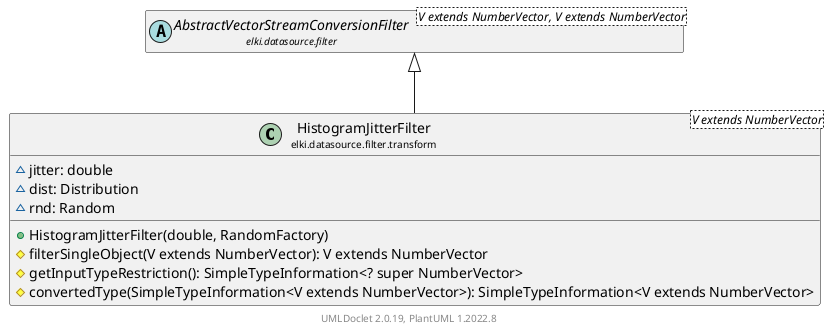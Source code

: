 @startuml
    remove .*\.(Instance|Par|Parameterizer|Factory)$
    set namespaceSeparator none
    hide empty fields
    hide empty methods

    class "<size:14>HistogramJitterFilter\n<size:10>elki.datasource.filter.transform" as elki.datasource.filter.transform.HistogramJitterFilter<V extends NumberVector> [[HistogramJitterFilter.html]] {
        ~jitter: double
        ~dist: Distribution
        ~rnd: Random
        +HistogramJitterFilter(double, RandomFactory)
        #filterSingleObject(V extends NumberVector): V extends NumberVector
        #getInputTypeRestriction(): SimpleTypeInformation<? super NumberVector>
        #convertedType(SimpleTypeInformation<V extends NumberVector>): SimpleTypeInformation<V extends NumberVector>
    }

    abstract class "<size:14>AbstractVectorStreamConversionFilter\n<size:10>elki.datasource.filter" as elki.datasource.filter.AbstractVectorStreamConversionFilter<V extends NumberVector, V extends NumberVector> [[../AbstractVectorStreamConversionFilter.html]]
    class "<size:14>HistogramJitterFilter.Par\n<size:10>elki.datasource.filter.transform" as elki.datasource.filter.transform.HistogramJitterFilter.Par [[HistogramJitterFilter.Par.html]]

    elki.datasource.filter.AbstractVectorStreamConversionFilter <|-- elki.datasource.filter.transform.HistogramJitterFilter
    elki.datasource.filter.transform.HistogramJitterFilter +-- elki.datasource.filter.transform.HistogramJitterFilter.Par

    center footer UMLDoclet 2.0.19, PlantUML 1.2022.8
@enduml

